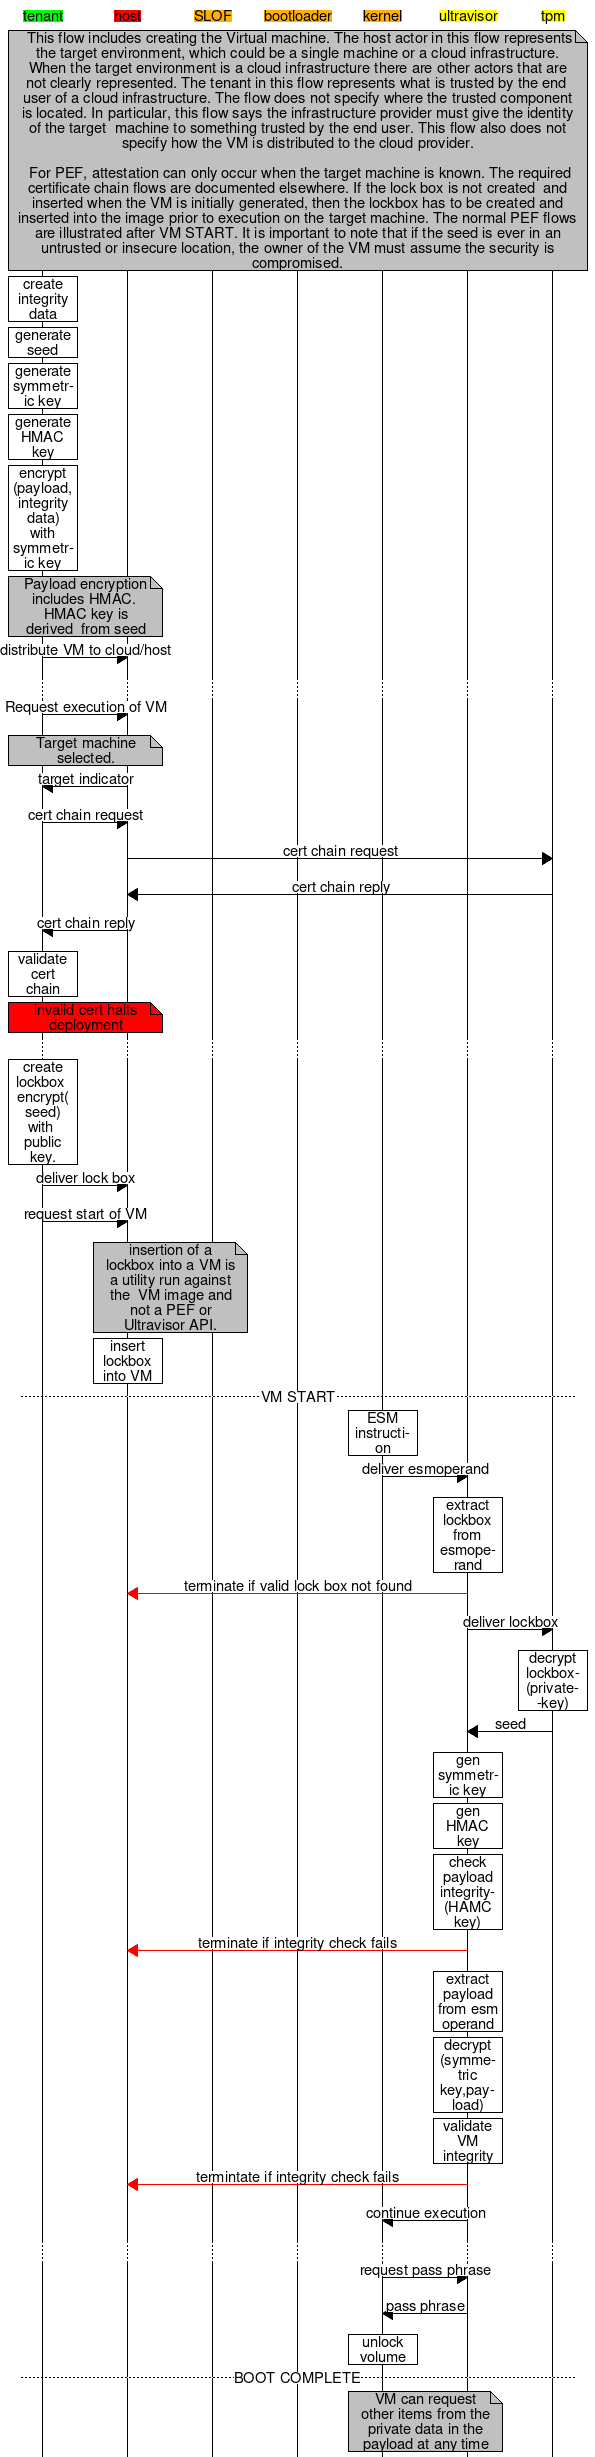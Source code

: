# Commits which modify this file MUST generate the new .png!
msc {
  tenant     [textbgcolor="green"],
  host       [textbgcolor="red"],
  SLOF       [textbgcolor="orange"],
  bootloader [textbgcolor="orange"],
  kernel     [textbgcolor="orange"],
  ultravisor [textbgcolor="yellow"],
  tpm        [textbgcolor="yellow"];

  


  tenant note tpm [textbgcolor=silver,label=" This flow includes creating the Virtual machine.
The host actor in this flow represents the target environment, which could be a single machine
or a cloud infrastructure. When the target environment is a cloud infrastructure there are other actors
that are not clearly represented. The tenant in this flow represents what is trusted by the end 
user of a cloud infrastructure. The flow does not specify where the trusted component is located.
In particular, this flow says the infrastructure provider must give the identity of the target 
machine to something trusted by the end user. This flow also does not specify how the VM is distributed
to the cloud provider.\n\n For PEF, attestation can only occur when the target machine is known.
The required certificate chain flows are documented elsewhere. If the lock box is not created 
and inserted when the VM is initially generated, then the lockbox has to be created
and inserted into the image prior to execution on the target machine. The normal PEF flows
are illustrated after VM START. It is important to note that if the seed is ever in an untrusted
or insecure location, the owner of the VM must assume the security is compromised."];
  
  tenant box tenant [label="create integrity data"];
  tenant box tenant [label="generate seed"];
  tenant box tenant [label="generate symmetric key"];
  tenant box tenant [label="generate HMAC key"];
  tenant box tenant [label="encrypt (payload, integrity data) with symmetric key"];
  tenant note host  [textbgcolor=silver,label="Payload encryption includes HMAC. \nHMAC key is derived 
from seed"];
  tenant=>host [label="distribute VM to cloud/host"];

  ...;
 
  tenant=>host [label="Request execution of VM"];
  tenant note host  [textbgcolor=silver,label="Target machine selected."];
  host=>tenant [label="target indicator"];
  tenant=>host [label="cert chain request"];
  host=>tpm [label="cert chain request"];
  tpm=>host [label="cert chain reply"];
  host=>tenant [label="cert chain reply"];
  tenant box tenant [label="validate cert chain"];
  tenant note host  [textbgcolor=red,label="invalid cert halts deployment"];

  ...;

  tenant box tenant [label="create lockbox \nencrypt(\nseed) with \npublic key."];
  tenant=>host [label="deliver lock box"];
  tenant=>host [label="request start of VM"];
  host note SLOF [textbgcolor=silver,label="insertion of a lockbox into a VM is a utility run against the 
VM image and not a PEF or Ultravisor API."];
  host box host [label="insert lockbox into VM"];

  --- [label="VM START"];
  kernel box kernel [label="ESM instruction"];
  kernel=>ultravisor [label="deliver esmoperand"];
  ultravisor box ultravisor [label="extract lockbox from esmoperand"];
  ultravisor=>host [linecolor=red, label="terminate if valid lock box not found"];
  ultravisor => tpm [label="deliver lockbox"];
  tpm box tpm [label="decrypt lockbox(private-key)"];
  tpm => ultravisor [label="seed"];
  ultravisor box ultravisor [label="gen symmetric key"];
  ultravisor box ultravisor [label="gen HMAC key"];
  ultravisor box ultravisor [label="check payload integrity(HAMC key)"];
  ultravisor=>host [linecolor=red,label="terminate if integrity check fails"];
  ultravisor box ultravisor [label="extract payload from esm operand"];
  ultravisor box ultravisor [label="decrypt\n(symmetric key,payload)"];
  ultravisor box ultravisor [label="validate VM integrity"];
  ultravisor=>host [linecolor=red,label="termintate if integrity check fails"];
  ultravisor=>kernel [label="continue execution"];
  
  ...;
   
  kernel=>ultravisor [label="request pass phrase"];
  ultravisor => kernel [label="pass phrase"];
  kernel box kernel [label="unlock volume"];

  --- [label="BOOT COMPLETE"];
  kernel note ultravisor [textbgcolor=silver,label="VM can request other items from the private data in the payload at any time"];  
}
